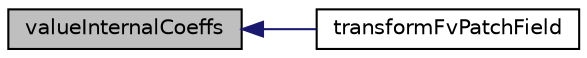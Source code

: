 digraph "valueInternalCoeffs"
{
  bgcolor="transparent";
  edge [fontname="Helvetica",fontsize="10",labelfontname="Helvetica",labelfontsize="10"];
  node [fontname="Helvetica",fontsize="10",shape=record];
  rankdir="LR";
  Node32 [label="valueInternalCoeffs",height=0.2,width=0.4,color="black", fillcolor="grey75", style="filled", fontcolor="black"];
  Node32 -> Node33 [dir="back",color="midnightblue",fontsize="10",style="solid",fontname="Helvetica"];
  Node33 [label="transformFvPatchField",height=0.2,width=0.4,color="black",URL="$a22793.html#aaf67d44a94ae9152bb0b41961016ad4e",tooltip="Construct as copy setting internal field reference. "];
}
